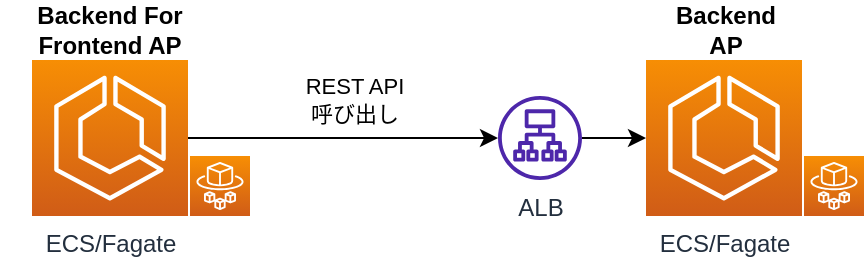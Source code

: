 <mxfile version="20.7.4" type="device" pages="3"><diagram id="Upnnu3l6EXuGTqg0k_t_" name="オンライン"><mxGraphModel dx="1793" dy="710" grid="1" gridSize="10" guides="1" tooltips="1" connect="1" arrows="1" fold="1" page="1" pageScale="1" pageWidth="1169" pageHeight="827" math="0" shadow="0"><root><mxCell id="0"/><mxCell id="1" parent="0"/><mxCell id="3abeWnSzMb-cmvjJP0cv-2" value="ECS/Fagate" style="sketch=0;points=[[0,0,0],[0.25,0,0],[0.5,0,0],[0.75,0,0],[1,0,0],[0,1,0],[0.25,1,0],[0.5,1,0],[0.75,1,0],[1,1,0],[0,0.25,0],[0,0.5,0],[0,0.75,0],[1,0.25,0],[1,0.5,0],[1,0.75,0]];outlineConnect=0;fontColor=#232F3E;gradientColor=#F78E04;gradientDirection=north;fillColor=#D05C17;strokeColor=#ffffff;dashed=0;verticalLabelPosition=bottom;verticalAlign=top;align=center;html=1;fontSize=12;fontStyle=0;aspect=fixed;shape=mxgraph.aws4.resourceIcon;resIcon=mxgraph.aws4.ecs;" vertex="1" parent="1"><mxGeometry x="266" y="140" width="78" height="78" as="geometry"/></mxCell><mxCell id="3abeWnSzMb-cmvjJP0cv-3" value="" style="sketch=0;points=[[0,0,0],[0.25,0,0],[0.5,0,0],[0.75,0,0],[1,0,0],[0,1,0],[0.25,1,0],[0.5,1,0],[0.75,1,0],[1,1,0],[0,0.25,0],[0,0.5,0],[0,0.75,0],[1,0.25,0],[1,0.5,0],[1,0.75,0]];outlineConnect=0;fontColor=#232F3E;gradientColor=#F78E04;gradientDirection=north;fillColor=#D05C17;strokeColor=#ffffff;dashed=0;verticalLabelPosition=bottom;verticalAlign=top;align=center;html=1;fontSize=12;fontStyle=0;aspect=fixed;shape=mxgraph.aws4.resourceIcon;resIcon=mxgraph.aws4.fargate;" vertex="1" parent="1"><mxGeometry x="345" y="188" width="30" height="30" as="geometry"/></mxCell><mxCell id="3abeWnSzMb-cmvjJP0cv-6" value="Backend For Frontend AP" style="text;html=1;strokeColor=none;fillColor=none;align=center;verticalAlign=middle;whiteSpace=wrap;rounded=0;fontStyle=1" vertex="1" parent="1"><mxGeometry x="250" y="110" width="110" height="30" as="geometry"/></mxCell><mxCell id="3abeWnSzMb-cmvjJP0cv-9" value="REST API&lt;br&gt;呼び出し" style="edgeStyle=orthogonalEdgeStyle;rounded=0;orthogonalLoop=1;jettySize=auto;html=1;exitX=1;exitY=0.5;exitDx=0;exitDy=0;exitPerimeter=0;" edge="1" parent="1" source="3abeWnSzMb-cmvjJP0cv-2" target="3abeWnSzMb-cmvjJP0cv-16"><mxGeometry x="0.065" y="19" relative="1" as="geometry"><mxPoint x="340" y="179" as="sourcePoint"/><mxPoint x="537" y="160" as="targetPoint"/><mxPoint as="offset"/></mxGeometry></mxCell><mxCell id="3abeWnSzMb-cmvjJP0cv-13" value="ECS/Fagate" style="sketch=0;points=[[0,0,0],[0.25,0,0],[0.5,0,0],[0.75,0,0],[1,0,0],[0,1,0],[0.25,1,0],[0.5,1,0],[0.75,1,0],[1,1,0],[0,0.25,0],[0,0.5,0],[0,0.75,0],[1,0.25,0],[1,0.5,0],[1,0.75,0]];outlineConnect=0;fontColor=#232F3E;gradientColor=#F78E04;gradientDirection=north;fillColor=#D05C17;strokeColor=#ffffff;dashed=0;verticalLabelPosition=bottom;verticalAlign=top;align=center;html=1;fontSize=12;fontStyle=0;aspect=fixed;shape=mxgraph.aws4.resourceIcon;resIcon=mxgraph.aws4.ecs;" vertex="1" parent="1"><mxGeometry x="573" y="140" width="78" height="78" as="geometry"/></mxCell><mxCell id="3abeWnSzMb-cmvjJP0cv-14" value="" style="sketch=0;points=[[0,0,0],[0.25,0,0],[0.5,0,0],[0.75,0,0],[1,0,0],[0,1,0],[0.25,1,0],[0.5,1,0],[0.75,1,0],[1,1,0],[0,0.25,0],[0,0.5,0],[0,0.75,0],[1,0.25,0],[1,0.5,0],[1,0.75,0]];outlineConnect=0;fontColor=#232F3E;gradientColor=#F78E04;gradientDirection=north;fillColor=#D05C17;strokeColor=#ffffff;dashed=0;verticalLabelPosition=bottom;verticalAlign=top;align=center;html=1;fontSize=12;fontStyle=0;aspect=fixed;shape=mxgraph.aws4.resourceIcon;resIcon=mxgraph.aws4.fargate;" vertex="1" parent="1"><mxGeometry x="652" y="188" width="30" height="30" as="geometry"/></mxCell><mxCell id="3abeWnSzMb-cmvjJP0cv-15" style="edgeStyle=orthogonalEdgeStyle;rounded=0;orthogonalLoop=1;jettySize=auto;html=1;" edge="1" parent="1" source="3abeWnSzMb-cmvjJP0cv-16" target="3abeWnSzMb-cmvjJP0cv-13"><mxGeometry relative="1" as="geometry"/></mxCell><mxCell id="3abeWnSzMb-cmvjJP0cv-16" value="ALB" style="sketch=0;outlineConnect=0;fontColor=#232F3E;gradientColor=none;fillColor=#4D27AA;strokeColor=none;dashed=0;verticalLabelPosition=bottom;verticalAlign=top;align=center;html=1;fontSize=12;fontStyle=0;aspect=fixed;pointerEvents=1;shape=mxgraph.aws4.application_load_balancer;" vertex="1" parent="1"><mxGeometry x="499" y="158" width="42" height="42" as="geometry"/></mxCell><mxCell id="3abeWnSzMb-cmvjJP0cv-17" value="Backend&lt;br&gt;AP" style="text;html=1;strokeColor=none;fillColor=none;align=center;verticalAlign=middle;whiteSpace=wrap;rounded=0;fontStyle=1" vertex="1" parent="1"><mxGeometry x="573" y="110" width="80" height="30" as="geometry"/></mxCell></root></mxGraphModel></diagram><diagram id="YBagCWO0ufwDK_GCTUci" name="ディレード"><mxGraphModel dx="1793" dy="710" grid="1" gridSize="10" guides="1" tooltips="1" connect="1" arrows="1" fold="1" page="1" pageScale="1" pageWidth="1169" pageHeight="827" math="0" shadow="0"><root><mxCell id="0"/><mxCell id="1" parent="0"/><mxCell id="3dkipz32vEMrCIg4I0JN-2" style="edgeStyle=orthogonalEdgeStyle;rounded=0;orthogonalLoop=1;jettySize=auto;html=1;entryX=0;entryY=0.5;entryDx=0;entryDy=0;entryPerimeter=0;" parent="1" source="OvLjqO9V3zsdJxAX8KqS-1" target="1PaK6TdEYs474QWFjseP-1" edge="1"><mxGeometry relative="1" as="geometry"/></mxCell><mxCell id="lZ736B9-7Rqp029wZFZ5-2" style="edgeStyle=orthogonalEdgeStyle;rounded=0;orthogonalLoop=1;jettySize=auto;html=1;entryX=0;entryY=0.5;entryDx=0;entryDy=0;entryPerimeter=0;labelBackgroundColor=default;fontSize=18;fontColor=#FF0000;" parent="1" source="OvLjqO9V3zsdJxAX8KqS-1" target="lZ736B9-7Rqp029wZFZ5-1" edge="1"><mxGeometry relative="1" as="geometry"><Array as="points"><mxPoint x="240" y="426"/></Array></mxGeometry></mxCell><mxCell id="OvLjqO9V3zsdJxAX8KqS-1" value="ECS/Fagate" style="sketch=0;points=[[0,0,0],[0.25,0,0],[0.5,0,0],[0.75,0,0],[1,0,0],[0,1,0],[0.25,1,0],[0.5,1,0],[0.75,1,0],[1,1,0],[0,0.25,0],[0,0.5,0],[0,0.75,0],[1,0.25,0],[1,0.5,0],[1,0.75,0]];outlineConnect=0;fontColor=#232F3E;gradientColor=#F78E04;gradientDirection=north;fillColor=#D05C17;strokeColor=#ffffff;dashed=0;verticalLabelPosition=bottom;verticalAlign=top;align=center;html=1;fontSize=12;fontStyle=0;aspect=fixed;shape=mxgraph.aws4.resourceIcon;resIcon=mxgraph.aws4.ecs;" parent="1" vertex="1"><mxGeometry x="190" y="240" width="78" height="78" as="geometry"/></mxCell><mxCell id="OvLjqO9V3zsdJxAX8KqS-2" value="" style="sketch=0;points=[[0,0,0],[0.25,0,0],[0.5,0,0],[0.75,0,0],[1,0,0],[0,1,0],[0.25,1,0],[0.5,1,0],[0.75,1,0],[1,1,0],[0,0.25,0],[0,0.5,0],[0,0.75,0],[1,0.25,0],[1,0.5,0],[1,0.75,0]];outlineConnect=0;fontColor=#232F3E;gradientColor=#F78E04;gradientDirection=north;fillColor=#D05C17;strokeColor=#ffffff;dashed=0;verticalLabelPosition=bottom;verticalAlign=top;align=center;html=1;fontSize=12;fontStyle=0;aspect=fixed;shape=mxgraph.aws4.resourceIcon;resIcon=mxgraph.aws4.fargate;" parent="1" vertex="1"><mxGeometry x="269" y="288" width="30" height="30" as="geometry"/></mxCell><mxCell id="iemS4YTMs8FaYAW_45uq-3" style="edgeStyle=orthogonalEdgeStyle;rounded=0;orthogonalLoop=1;jettySize=auto;html=1;entryX=0;entryY=0.5;entryDx=0;entryDy=0;entryPerimeter=0;" parent="1" source="1PaK6TdEYs474QWFjseP-1" target="iemS4YTMs8FaYAW_45uq-1" edge="1"><mxGeometry relative="1" as="geometry"/></mxCell><mxCell id="1PaK6TdEYs474QWFjseP-1" value="SQS" style="sketch=0;points=[[0,0,0],[0.25,0,0],[0.5,0,0],[0.75,0,0],[1,0,0],[0,1,0],[0.25,1,0],[0.5,1,0],[0.75,1,0],[1,1,0],[0,0.25,0],[0,0.5,0],[0,0.75,0],[1,0.25,0],[1,0.5,0],[1,0.75,0]];outlineConnect=0;fontColor=#FF0000;gradientColor=#FF4F8B;gradientDirection=north;fillColor=#BC1356;strokeColor=#ffffff;dashed=0;verticalLabelPosition=bottom;verticalAlign=top;align=center;html=1;fontSize=16;fontStyle=0;aspect=fixed;shape=mxgraph.aws4.resourceIcon;resIcon=mxgraph.aws4.sqs;" parent="1" vertex="1"><mxGeometry x="430" y="251" width="56" height="56" as="geometry"/></mxCell><mxCell id="3dkipz32vEMrCIg4I0JN-1" value="Backend For Frontend AP" style="text;html=1;strokeColor=none;fillColor=none;align=center;verticalAlign=middle;whiteSpace=wrap;rounded=0;fontStyle=1" parent="1" vertex="1"><mxGeometry x="174" y="210" width="110" height="30" as="geometry"/></mxCell><mxCell id="1SrNI3jEctr2zKB6X723-1" value="非同期実行依頼&lt;br&gt;メッセージ送信" style="sketch=0;outlineConnect=0;fontColor=#232F3E;gradientColor=none;fillColor=#B0084D;strokeColor=none;dashed=0;verticalLabelPosition=bottom;verticalAlign=top;align=center;html=1;fontSize=12;fontStyle=0;aspect=fixed;pointerEvents=1;shape=mxgraph.aws4.message;" parent="1" vertex="1"><mxGeometry x="350" y="200" width="29.23" height="30" as="geometry"/></mxCell><mxCell id="mT1DUnR1kYkV5EfeevJd-1" value="非同期実行依頼&lt;br&gt;メッセージ受信" style="sketch=0;outlineConnect=0;fontColor=#232F3E;gradientColor=none;fillColor=#B0084D;strokeColor=none;dashed=0;verticalLabelPosition=bottom;verticalAlign=top;align=center;html=1;fontSize=12;fontStyle=0;aspect=fixed;pointerEvents=1;shape=mxgraph.aws4.message;" parent="1" vertex="1"><mxGeometry x="540" y="200" width="29.23" height="30" as="geometry"/></mxCell><mxCell id="SPZqrz42RJKEZR1dgFoO-6" value="REST API&lt;br&gt;呼び出し" style="edgeStyle=orthogonalEdgeStyle;rounded=0;orthogonalLoop=1;jettySize=auto;html=1;exitX=1;exitY=0.5;exitDx=0;exitDy=0;exitPerimeter=0;" parent="1" source="iemS4YTMs8FaYAW_45uq-1" target="SPZqrz42RJKEZR1dgFoO-4" edge="1"><mxGeometry x="0.065" y="19" relative="1" as="geometry"><mxPoint x="708" y="270" as="sourcePoint"/><mxPoint x="900" y="260" as="targetPoint"/><mxPoint as="offset"/></mxGeometry></mxCell><mxCell id="lZ736B9-7Rqp029wZFZ5-3" style="edgeStyle=orthogonalEdgeStyle;rounded=0;orthogonalLoop=1;jettySize=auto;html=1;entryX=1;entryY=0.5;entryDx=0;entryDy=0;entryPerimeter=0;labelBackgroundColor=default;fontSize=18;fontColor=#FF0000;" parent="1" source="iemS4YTMs8FaYAW_45uq-1" target="lZ736B9-7Rqp029wZFZ5-1" edge="1"><mxGeometry relative="1" as="geometry"><Array as="points"><mxPoint x="669" y="426"/></Array></mxGeometry></mxCell><mxCell id="iemS4YTMs8FaYAW_45uq-1" value="ECS/Fagate" style="sketch=0;points=[[0,0,0],[0.25,0,0],[0.5,0,0],[0.75,0,0],[1,0,0],[0,1,0],[0.25,1,0],[0.5,1,0],[0.75,1,0],[1,1,0],[0,0.25,0],[0,0.5,0],[0,0.75,0],[1,0.25,0],[1,0.5,0],[1,0.75,0]];outlineConnect=0;fontColor=#232F3E;gradientColor=#F78E04;gradientDirection=north;fillColor=#D05C17;strokeColor=#ffffff;dashed=0;verticalLabelPosition=bottom;verticalAlign=top;align=center;html=1;fontSize=12;fontStyle=0;aspect=fixed;shape=mxgraph.aws4.resourceIcon;resIcon=mxgraph.aws4.ecs;" parent="1" vertex="1"><mxGeometry x="630" y="240" width="78" height="78" as="geometry"/></mxCell><mxCell id="iemS4YTMs8FaYAW_45uq-2" value="BatchAP&amp;nbsp;" style="text;html=1;strokeColor=none;fillColor=none;align=center;verticalAlign=middle;whiteSpace=wrap;rounded=0;fontStyle=1;fontColor=#FF0000;fontSize=16;" parent="1" vertex="1"><mxGeometry x="618" y="216" width="110" height="30" as="geometry"/></mxCell><mxCell id="iemS4YTMs8FaYAW_45uq-4" value="" style="sketch=0;points=[[0,0,0],[0.25,0,0],[0.5,0,0],[0.75,0,0],[1,0,0],[0,1,0],[0.25,1,0],[0.5,1,0],[0.75,1,0],[1,1,0],[0,0.25,0],[0,0.5,0],[0,0.75,0],[1,0.25,0],[1,0.5,0],[1,0.75,0]];outlineConnect=0;fontColor=#232F3E;gradientColor=#F78E04;gradientDirection=north;fillColor=#D05C17;strokeColor=#ffffff;dashed=0;verticalLabelPosition=bottom;verticalAlign=top;align=center;html=1;fontSize=12;fontStyle=0;aspect=fixed;shape=mxgraph.aws4.resourceIcon;resIcon=mxgraph.aws4.fargate;" parent="1" vertex="1"><mxGeometry x="709" y="288" width="30" height="30" as="geometry"/></mxCell><mxCell id="SPZqrz42RJKEZR1dgFoO-1" value="ECS/Fagate" style="sketch=0;points=[[0,0,0],[0.25,0,0],[0.5,0,0],[0.75,0,0],[1,0,0],[0,1,0],[0.25,1,0],[0.5,1,0],[0.75,1,0],[1,1,0],[0,0.25,0],[0,0.5,0],[0,0.75,0],[1,0.25,0],[1,0.5,0],[1,0.75,0]];outlineConnect=0;fontColor=#232F3E;gradientColor=#F78E04;gradientDirection=north;fillColor=#D05C17;strokeColor=#ffffff;dashed=0;verticalLabelPosition=bottom;verticalAlign=top;align=center;html=1;fontSize=12;fontStyle=0;aspect=fixed;shape=mxgraph.aws4.resourceIcon;resIcon=mxgraph.aws4.ecs;" parent="1" vertex="1"><mxGeometry x="936" y="240" width="78" height="78" as="geometry"/></mxCell><mxCell id="SPZqrz42RJKEZR1dgFoO-2" value="" style="sketch=0;points=[[0,0,0],[0.25,0,0],[0.5,0,0],[0.75,0,0],[1,0,0],[0,1,0],[0.25,1,0],[0.5,1,0],[0.75,1,0],[1,1,0],[0,0.25,0],[0,0.5,0],[0,0.75,0],[1,0.25,0],[1,0.5,0],[1,0.75,0]];outlineConnect=0;fontColor=#232F3E;gradientColor=#F78E04;gradientDirection=north;fillColor=#D05C17;strokeColor=#ffffff;dashed=0;verticalLabelPosition=bottom;verticalAlign=top;align=center;html=1;fontSize=12;fontStyle=0;aspect=fixed;shape=mxgraph.aws4.resourceIcon;resIcon=mxgraph.aws4.fargate;" parent="1" vertex="1"><mxGeometry x="1015" y="288" width="30" height="30" as="geometry"/></mxCell><mxCell id="SPZqrz42RJKEZR1dgFoO-3" style="edgeStyle=orthogonalEdgeStyle;rounded=0;orthogonalLoop=1;jettySize=auto;html=1;" parent="1" source="SPZqrz42RJKEZR1dgFoO-4" target="SPZqrz42RJKEZR1dgFoO-1" edge="1"><mxGeometry relative="1" as="geometry"/></mxCell><mxCell id="SPZqrz42RJKEZR1dgFoO-4" value="ALB" style="sketch=0;outlineConnect=0;fontColor=#232F3E;gradientColor=none;fillColor=#4D27AA;strokeColor=none;dashed=0;verticalLabelPosition=bottom;verticalAlign=top;align=center;html=1;fontSize=12;fontStyle=0;aspect=fixed;pointerEvents=1;shape=mxgraph.aws4.application_load_balancer;" parent="1" vertex="1"><mxGeometry x="862" y="258" width="42" height="42" as="geometry"/></mxCell><mxCell id="SPZqrz42RJKEZR1dgFoO-5" value="Backend&lt;br&gt;AP" style="text;html=1;strokeColor=none;fillColor=none;align=center;verticalAlign=middle;whiteSpace=wrap;rounded=0;fontStyle=1" parent="1" vertex="1"><mxGeometry x="936" y="210" width="80" height="30" as="geometry"/></mxCell><mxCell id="lZ736B9-7Rqp029wZFZ5-1" value="S3" style="sketch=0;points=[[0,0,0],[0.25,0,0],[0.5,0,0],[0.75,0,0],[1,0,0],[0,1,0],[0.25,1,0],[0.5,1,0],[0.75,1,0],[1,1,0],[0,0.25,0],[0,0.5,0],[0,0.75,0],[1,0.25,0],[1,0.5,0],[1,0.75,0]];outlineConnect=0;fontColor=#232F3E;gradientColor=#60A337;gradientDirection=north;fillColor=#277116;strokeColor=#ffffff;dashed=0;verticalLabelPosition=bottom;verticalAlign=top;align=center;html=1;fontSize=12;fontStyle=0;aspect=fixed;shape=mxgraph.aws4.resourceIcon;resIcon=mxgraph.aws4.s3;" parent="1" vertex="1"><mxGeometry x="435" y="400" width="51" height="51" as="geometry"/></mxCell><mxCell id="lZ736B9-7Rqp029wZFZ5-4" value="ファイル授受" style="sketch=0;outlineConnect=0;fontColor=#232F3E;gradientColor=none;fillColor=#232F3D;strokeColor=none;dashed=0;verticalLabelPosition=bottom;verticalAlign=top;align=center;html=1;fontSize=12;fontStyle=0;aspect=fixed;pointerEvents=1;shape=mxgraph.aws4.documents2;" parent="1" vertex="1"><mxGeometry x="500" y="440" width="29.21" height="34" as="geometry"/></mxCell></root></mxGraphModel></diagram><diagram id="Ht1M8jgEwFfnCIfOTk4-" name="構成"><mxGraphModel dx="1793" dy="710" grid="1" gridSize="10" guides="1" tooltips="1" connect="1" arrows="1" fold="1" page="1" pageScale="1" pageWidth="1169" pageHeight="827" math="0" shadow="0"><root><mxCell id="0"/><mxCell id="1" parent="0"/><mxCell id="GkKB_Pt7ogExMrjGRy1k-1" value="AWS Cloud" style="points=[[0,0],[0.25,0],[0.5,0],[0.75,0],[1,0],[1,0.25],[1,0.5],[1,0.75],[1,1],[0.75,1],[0.5,1],[0.25,1],[0,1],[0,0.75],[0,0.5],[0,0.25]];outlineConnect=0;gradientColor=none;html=1;whiteSpace=wrap;fontSize=12;fontStyle=1;container=1;pointerEvents=0;collapsible=0;recursiveResize=0;shape=mxgraph.aws4.group;grIcon=mxgraph.aws4.group_aws_cloud_alt;strokeColor=#232F3E;fillColor=none;verticalAlign=top;align=left;spacingLeft=30;fontColor=#232F3E;dashed=0;" parent="1" vertex="1"><mxGeometry x="226" y="55" width="874" height="715" as="geometry"/></mxCell><mxCell id="GkKB_Pt7ogExMrjGRy1k-2" value="TokyoRegion" style="points=[[0,0],[0.25,0],[0.5,0],[0.75,0],[1,0],[1,0.25],[1,0.5],[1,0.75],[1,1],[0.75,1],[0.5,1],[0.25,1],[0,1],[0,0.75],[0,0.5],[0,0.25]];outlineConnect=0;gradientColor=none;html=1;whiteSpace=wrap;fontSize=12;fontStyle=0;container=1;pointerEvents=0;collapsible=0;recursiveResize=0;shape=mxgraph.aws4.group;grIcon=mxgraph.aws4.group_region;strokeColor=#147EBA;fillColor=none;verticalAlign=top;align=left;spacingLeft=30;fontColor=#147EBA;dashed=1;" parent="GkKB_Pt7ogExMrjGRy1k-1" vertex="1"><mxGeometry x="30" y="40" width="800" height="650" as="geometry"/></mxCell><mxCell id="GkKB_Pt7ogExMrjGRy1k-8" value="VPC" style="points=[[0,0],[0.25,0],[0.5,0],[0.75,0],[1,0],[1,0.25],[1,0.5],[1,0.75],[1,1],[0.75,1],[0.5,1],[0.25,1],[0,1],[0,0.75],[0,0.5],[0,0.25]];outlineConnect=0;gradientColor=none;html=1;whiteSpace=wrap;fontSize=12;fontStyle=0;container=1;pointerEvents=0;collapsible=0;recursiveResize=0;shape=mxgraph.aws4.group;grIcon=mxgraph.aws4.group_vpc;strokeColor=#248814;fillColor=none;verticalAlign=top;align=left;spacingLeft=30;fontColor=#AAB7B8;dashed=0;" parent="GkKB_Pt7ogExMrjGRy1k-2" vertex="1"><mxGeometry x="40" y="35" width="610" height="585" as="geometry"/></mxCell><mxCell id="VkpLmHjvNN6Cq2wNBLx4-1" value="Private subnet" style="points=[[0,0],[0.25,0],[0.5,0],[0.75,0],[1,0],[1,0.25],[1,0.5],[1,0.75],[1,1],[0.75,1],[0.5,1],[0.25,1],[0,1],[0,0.75],[0,0.5],[0,0.25]];outlineConnect=0;gradientColor=none;html=1;whiteSpace=wrap;fontSize=12;fontStyle=0;container=1;pointerEvents=0;collapsible=0;recursiveResize=0;shape=mxgraph.aws4.group;grIcon=mxgraph.aws4.group_security_group;grStroke=0;strokeColor=#147EBA;fillColor=#E6F2F8;verticalAlign=top;align=left;spacingLeft=30;fontColor=#147EBA;dashed=0;" parent="GkKB_Pt7ogExMrjGRy1k-8" vertex="1"><mxGeometry x="30" y="490" width="564.92" height="70" as="geometry"/></mxCell><mxCell id="VkpLmHjvNN6Cq2wNBLx4-2" value="Aurora&lt;br&gt;for PostgreSQL" style="sketch=0;points=[[0,0,0],[0.25,0,0],[0.5,0,0],[0.75,0,0],[1,0,0],[0,1,0],[0.25,1,0],[0.5,1,0],[0.75,1,0],[1,1,0],[0,0.25,0],[0,0.5,0],[0,0.75,0],[1,0.25,0],[1,0.5,0],[1,0.75,0]];outlineConnect=0;fontColor=#232F3E;gradientColor=#4D72F3;gradientDirection=north;fillColor=#3334B9;strokeColor=#ffffff;dashed=0;verticalLabelPosition=bottom;verticalAlign=top;align=center;html=1;fontSize=12;fontStyle=0;aspect=fixed;shape=mxgraph.aws4.resourceIcon;resIcon=mxgraph.aws4.aurora;" parent="VkpLmHjvNN6Cq2wNBLx4-1" vertex="1"><mxGeometry x="509.0" y="15" width="40" height="40" as="geometry"/></mxCell><mxCell id="GkKB_Pt7ogExMrjGRy1k-10" value="Private subnet" style="points=[[0,0],[0.25,0],[0.5,0],[0.75,0],[1,0],[1,0.25],[1,0.5],[1,0.75],[1,1],[0.75,1],[0.5,1],[0.25,1],[0,1],[0,0.75],[0,0.5],[0,0.25]];outlineConnect=0;gradientColor=none;html=1;whiteSpace=wrap;fontSize=12;fontStyle=0;container=1;pointerEvents=0;collapsible=0;recursiveResize=0;shape=mxgraph.aws4.group;grIcon=mxgraph.aws4.group_security_group;grStroke=0;strokeColor=#147EBA;fillColor=#E6F2F8;verticalAlign=top;align=left;spacingLeft=30;fontColor=#147EBA;dashed=0;" parent="GkKB_Pt7ogExMrjGRy1k-8" vertex="1"><mxGeometry x="30" y="23" width="564.92" height="447" as="geometry"/></mxCell><mxCell id="GkKB_Pt7ogExMrjGRy1k-27" value="REST API&lt;br&gt;呼び出し" style="edgeStyle=orthogonalEdgeStyle;rounded=0;orthogonalLoop=1;jettySize=auto;html=1;labelBackgroundColor=none;exitX=1;exitY=0.25;exitDx=0;exitDy=0;exitPerimeter=0;" parent="GkKB_Pt7ogExMrjGRy1k-10" source="GkKB_Pt7ogExMrjGRy1k-19" target="GkKB_Pt7ogExMrjGRy1k-25" edge="1"><mxGeometry x="0.544" y="15" relative="1" as="geometry"><mxPoint as="offset"/></mxGeometry></mxCell><mxCell id="4vrWutWj02nbuecYFo1L-9" style="edgeStyle=orthogonalEdgeStyle;rounded=0;orthogonalLoop=1;jettySize=auto;html=1;labelBackgroundColor=default;fontSize=11;fontColor=#000000;endArrow=classic;endFill=1;exitX=0.75;exitY=1;exitDx=0;exitDy=0;exitPerimeter=0;dashed=1;" parent="GkKB_Pt7ogExMrjGRy1k-10" source="GkKB_Pt7ogExMrjGRy1k-19" target="4vrWutWj02nbuecYFo1L-4" edge="1"><mxGeometry relative="1" as="geometry"><Array as="points"><mxPoint x="79" y="157"/></Array></mxGeometry></mxCell><mxCell id="GkKB_Pt7ogExMrjGRy1k-19" value="ECS/Fagate" style="sketch=0;points=[[0,0,0],[0.25,0,0],[0.5,0,0],[0.75,0,0],[1,0,0],[0,1,0],[0.25,1,0],[0.5,1,0],[0.75,1,0],[1,1,0],[0,0.25,0],[0,0.5,0],[0,0.75,0],[1,0.25,0],[1,0.5,0],[1,0.75,0]];outlineConnect=0;fontColor=#232F3E;gradientColor=#F78E04;gradientDirection=north;fillColor=#D05C17;strokeColor=#ffffff;dashed=0;verticalLabelPosition=bottom;verticalAlign=top;align=center;html=1;fontSize=12;fontStyle=0;aspect=fixed;shape=mxgraph.aws4.resourceIcon;resIcon=mxgraph.aws4.ecs;" parent="GkKB_Pt7ogExMrjGRy1k-10" vertex="1"><mxGeometry x="20" y="66" width="78" height="78" as="geometry"/></mxCell><mxCell id="GkKB_Pt7ogExMrjGRy1k-20" value="" style="sketch=0;points=[[0,0,0],[0.25,0,0],[0.5,0,0],[0.75,0,0],[1,0,0],[0,1,0],[0.25,1,0],[0.5,1,0],[0.75,1,0],[1,1,0],[0,0.25,0],[0,0.5,0],[0,0.75,0],[1,0.25,0],[1,0.5,0],[1,0.75,0]];outlineConnect=0;fontColor=#232F3E;gradientColor=#F78E04;gradientDirection=north;fillColor=#D05C17;strokeColor=#ffffff;dashed=0;verticalLabelPosition=bottom;verticalAlign=top;align=center;html=1;fontSize=12;fontStyle=0;aspect=fixed;shape=mxgraph.aws4.resourceIcon;resIcon=mxgraph.aws4.fargate;" parent="GkKB_Pt7ogExMrjGRy1k-10" vertex="1"><mxGeometry x="99" y="114" width="30" height="30" as="geometry"/></mxCell><mxCell id="GkKB_Pt7ogExMrjGRy1k-22" value="Backend For Frontend AP" style="text;html=1;strokeColor=none;fillColor=none;align=center;verticalAlign=middle;whiteSpace=wrap;rounded=0;fontStyle=1" parent="GkKB_Pt7ogExMrjGRy1k-10" vertex="1"><mxGeometry x="4" y="36" width="110" height="30" as="geometry"/></mxCell><mxCell id="GkKB_Pt7ogExMrjGRy1k-23" value="ECS/Fagate" style="sketch=0;points=[[0,0,0],[0.25,0,0],[0.5,0,0],[0.75,0,0],[1,0,0],[0,1,0],[0.25,1,0],[0.5,1,0],[0.75,1,0],[1,1,0],[0,0.25,0],[0,0.5,0],[0,0.75,0],[1,0.25,0],[1,0.5,0],[1,0.75,0]];outlineConnect=0;fontColor=#232F3E;gradientColor=#F78E04;gradientDirection=north;fillColor=#D05C17;strokeColor=#ffffff;dashed=0;verticalLabelPosition=bottom;verticalAlign=top;align=center;html=1;fontSize=12;fontStyle=0;aspect=fixed;shape=mxgraph.aws4.resourceIcon;resIcon=mxgraph.aws4.ecs;" parent="GkKB_Pt7ogExMrjGRy1k-10" vertex="1"><mxGeometry x="333" y="47" width="78" height="78" as="geometry"/></mxCell><mxCell id="GkKB_Pt7ogExMrjGRy1k-24" value="" style="sketch=0;points=[[0,0,0],[0.25,0,0],[0.5,0,0],[0.75,0,0],[1,0,0],[0,1,0],[0.25,1,0],[0.5,1,0],[0.75,1,0],[1,1,0],[0,0.25,0],[0,0.5,0],[0,0.75,0],[1,0.25,0],[1,0.5,0],[1,0.75,0]];outlineConnect=0;fontColor=#232F3E;gradientColor=#F78E04;gradientDirection=north;fillColor=#D05C17;strokeColor=#ffffff;dashed=0;verticalLabelPosition=bottom;verticalAlign=top;align=center;html=1;fontSize=12;fontStyle=0;aspect=fixed;shape=mxgraph.aws4.resourceIcon;resIcon=mxgraph.aws4.fargate;" parent="GkKB_Pt7ogExMrjGRy1k-10" vertex="1"><mxGeometry x="412" y="95" width="30" height="30" as="geometry"/></mxCell><mxCell id="GkKB_Pt7ogExMrjGRy1k-28" style="edgeStyle=orthogonalEdgeStyle;rounded=0;orthogonalLoop=1;jettySize=auto;html=1;" parent="GkKB_Pt7ogExMrjGRy1k-10" source="GkKB_Pt7ogExMrjGRy1k-25" target="GkKB_Pt7ogExMrjGRy1k-23" edge="1"><mxGeometry relative="1" as="geometry"/></mxCell><mxCell id="GkKB_Pt7ogExMrjGRy1k-25" value="ALB" style="sketch=0;outlineConnect=0;fontColor=#232F3E;gradientColor=none;fillColor=#4D27AA;strokeColor=none;dashed=0;verticalLabelPosition=bottom;verticalAlign=top;align=center;html=1;fontSize=12;fontStyle=0;aspect=fixed;pointerEvents=1;shape=mxgraph.aws4.application_load_balancer;" parent="GkKB_Pt7ogExMrjGRy1k-10" vertex="1"><mxGeometry x="259" y="65" width="42" height="42" as="geometry"/></mxCell><mxCell id="GkKB_Pt7ogExMrjGRy1k-29" value="Backend&lt;br&gt;AP" style="text;html=1;strokeColor=none;fillColor=none;align=center;verticalAlign=middle;whiteSpace=wrap;rounded=0;fontStyle=1" parent="GkKB_Pt7ogExMrjGRy1k-10" vertex="1"><mxGeometry x="333" y="17" width="80" height="30" as="geometry"/></mxCell><mxCell id="eMpBrMzhWlLFWcRLPJGg-1" style="edgeStyle=orthogonalEdgeStyle;rounded=0;orthogonalLoop=1;jettySize=auto;html=1;exitX=1;exitY=0.25;exitDx=0;exitDy=0;exitPerimeter=0;" parent="GkKB_Pt7ogExMrjGRy1k-10" source="MKms6970y0CiX93gKEDL-3" target="GkKB_Pt7ogExMrjGRy1k-25" edge="1"><mxGeometry relative="1" as="geometry"><Array as="points"><mxPoint x="151" y="347"/><mxPoint x="204" y="347"/><mxPoint x="204" y="97"/></Array></mxGeometry></mxCell><mxCell id="4vrWutWj02nbuecYFo1L-7" style="edgeStyle=orthogonalEdgeStyle;rounded=0;orthogonalLoop=1;jettySize=auto;html=1;labelBackgroundColor=default;fontSize=11;fontColor=#000000;dashed=1;" parent="GkKB_Pt7ogExMrjGRy1k-10" source="MKms6970y0CiX93gKEDL-3" target="4vrWutWj02nbuecYFo1L-4" edge="1"><mxGeometry relative="1" as="geometry"><Array as="points"><mxPoint x="294" y="369"/><mxPoint x="294" y="177"/></Array></mxGeometry></mxCell><mxCell id="MKms6970y0CiX93gKEDL-3" value="ECS/Fagate" style="sketch=0;points=[[0,0,0],[0.25,0,0],[0.5,0,0],[0.75,0,0],[1,0,0],[0,1,0],[0.25,1,0],[0.5,1,0],[0.75,1,0],[1,1,0],[0,0.25,0],[0,0.5,0],[0,0.75,0],[1,0.25,0],[1,0.5,0],[1,0.75,0]];outlineConnect=0;fontColor=#232F3E;gradientColor=#F78E04;gradientDirection=north;fillColor=#D05C17;strokeColor=#ffffff;dashed=0;verticalLabelPosition=bottom;verticalAlign=top;align=center;html=1;fontSize=12;fontStyle=0;aspect=fixed;shape=mxgraph.aws4.resourceIcon;resIcon=mxgraph.aws4.ecs;" parent="GkKB_Pt7ogExMrjGRy1k-10" vertex="1"><mxGeometry x="73" y="330" width="78" height="78" as="geometry"/></mxCell><mxCell id="MKms6970y0CiX93gKEDL-7" value="BatchAP&amp;nbsp;" style="text;html=1;strokeColor=none;fillColor=none;align=center;verticalAlign=middle;whiteSpace=wrap;rounded=0;fontStyle=1;fontColor=#FF0000;fontSize=14;" parent="GkKB_Pt7ogExMrjGRy1k-10" vertex="1"><mxGeometry x="59" y="304" width="110" height="30" as="geometry"/></mxCell><mxCell id="s-szmnRJnSOtzhU63R_K-3" value="" style="sketch=0;points=[[0,0,0],[0.25,0,0],[0.5,0,0],[0.75,0,0],[1,0,0],[0,1,0],[0.25,1,0],[0.5,1,0],[0.75,1,0],[1,1,0],[0,0.25,0],[0,0.5,0],[0,0.75,0],[1,0.25,0],[1,0.5,0],[1,0.75,0]];outlineConnect=0;fontColor=#232F3E;gradientColor=#F78E04;gradientDirection=north;fillColor=#D05C17;strokeColor=#ffffff;dashed=0;verticalLabelPosition=bottom;verticalAlign=top;align=center;html=1;fontSize=12;fontStyle=0;aspect=fixed;shape=mxgraph.aws4.resourceIcon;resIcon=mxgraph.aws4.fargate;" parent="GkKB_Pt7ogExMrjGRy1k-10" vertex="1"><mxGeometry x="152" y="378" width="30" height="30" as="geometry"/></mxCell><mxCell id="eMpBrMzhWlLFWcRLPJGg-4" value="VPC&lt;br&gt;Endpoint" style="sketch=0;outlineConnect=0;fontColor=#232F3E;gradientColor=none;fillColor=#4D27AA;strokeColor=none;dashed=0;verticalLabelPosition=bottom;verticalAlign=top;align=center;html=1;fontSize=12;fontStyle=0;aspect=fixed;pointerEvents=1;shape=mxgraph.aws4.endpoints;" parent="GkKB_Pt7ogExMrjGRy1k-10" vertex="1"><mxGeometry x="459" y="261" width="40" height="40" as="geometry"/></mxCell><mxCell id="eMpBrMzhWlLFWcRLPJGg-5" value="" style="edgeStyle=orthogonalEdgeStyle;rounded=0;orthogonalLoop=1;jettySize=auto;html=1;exitX=0.5;exitY=1;exitDx=0;exitDy=0;exitPerimeter=0;entryX=0;entryY=0.25;entryDx=0;entryDy=0;entryPerimeter=0;dashed=1;dashPattern=1 1;labelBackgroundColor=none;endArrow=classic;endFill=1;" parent="GkKB_Pt7ogExMrjGRy1k-10" source="GkKB_Pt7ogExMrjGRy1k-19" target="eMpBrMzhWlLFWcRLPJGg-4" edge="1"><mxGeometry relative="1" as="geometry"><mxPoint x="315" y="239.0" as="sourcePoint"/><mxPoint x="874" y="323" as="targetPoint"/></mxGeometry></mxCell><mxCell id="eMpBrMzhWlLFWcRLPJGg-6" value="" style="edgeStyle=orthogonalEdgeStyle;rounded=0;orthogonalLoop=1;jettySize=auto;html=1;exitX=0.75;exitY=0;exitDx=0;exitDy=0;dashed=1;dashPattern=1 1;labelBackgroundColor=none;endArrow=classic;exitPerimeter=0;endFill=1;" parent="GkKB_Pt7ogExMrjGRy1k-10" source="MKms6970y0CiX93gKEDL-3" target="eMpBrMzhWlLFWcRLPJGg-4" edge="1"><mxGeometry relative="1" as="geometry"><mxPoint x="385" y="364.0" as="sourcePoint"/><mxPoint x="780" y="434.5" as="targetPoint"/><Array as="points"><mxPoint x="114" y="330"/><mxPoint x="114" y="294"/></Array></mxGeometry></mxCell><mxCell id="4vrWutWj02nbuecYFo1L-4" value="VPC&lt;br&gt;Endpoint" style="sketch=0;outlineConnect=0;fontColor=#232F3E;gradientColor=none;fillColor=#4D27AA;strokeColor=none;dashed=0;verticalLabelPosition=bottom;verticalAlign=top;align=center;html=1;fontSize=12;fontStyle=0;aspect=fixed;pointerEvents=1;shape=mxgraph.aws4.endpoints;" parent="GkKB_Pt7ogExMrjGRy1k-10" vertex="1"><mxGeometry x="459" y="148.5" width="40" height="40" as="geometry"/></mxCell><mxCell id="eMpBrMzhWlLFWcRLPJGg-3" style="edgeStyle=orthogonalEdgeStyle;rounded=0;orthogonalLoop=1;jettySize=auto;html=1;entryX=0;entryY=0.5;entryDx=0;entryDy=0;entryPerimeter=0;exitX=0.5;exitY=1;exitDx=0;exitDy=0;exitPerimeter=0;" parent="GkKB_Pt7ogExMrjGRy1k-8" source="GkKB_Pt7ogExMrjGRy1k-23" target="VkpLmHjvNN6Cq2wNBLx4-2" edge="1"><mxGeometry relative="1" as="geometry"/></mxCell><mxCell id="MKms6970y0CiX93gKEDL-11" style="edgeStyle=orthogonalEdgeStyle;rounded=0;orthogonalLoop=1;jettySize=auto;html=1;entryX=0;entryY=0.5;entryDx=0;entryDy=0;entryPerimeter=0;" parent="GkKB_Pt7ogExMrjGRy1k-8" source="MKms6970y0CiX93gKEDL-3" target="VkpLmHjvNN6Cq2wNBLx4-2" edge="1"><mxGeometry relative="1" as="geometry"><Array as="points"><mxPoint x="144" y="525"/></Array></mxGeometry></mxCell><mxCell id="VkpLmHjvNN6Cq2wNBLx4-3" value="DBアクセス" style="edgeStyle=orthogonalEdgeStyle;rounded=0;orthogonalLoop=1;jettySize=auto;html=1;exitX=0.25;exitY=1;exitDx=0;exitDy=0;exitPerimeter=0;entryX=0;entryY=0.5;entryDx=0;entryDy=0;entryPerimeter=0;labelBackgroundColor=none;" parent="GkKB_Pt7ogExMrjGRy1k-8" source="GkKB_Pt7ogExMrjGRy1k-19" target="VkpLmHjvNN6Cq2wNBLx4-2" edge="1"><mxGeometry x="0.863" y="15" relative="1" as="geometry"><mxPoint as="offset"/></mxGeometry></mxCell><mxCell id="MKms6970y0CiX93gKEDL-1" value="SQS" style="sketch=0;points=[[0,0,0],[0.25,0,0],[0.5,0,0],[0.75,0,0],[1,0,0],[0,1,0],[0.25,1,0],[0.5,1,0],[0.75,1,0],[1,1,0],[0,0.25,0],[0,0.5,0],[0,0.75,0],[1,0.25,0],[1,0.5,0],[1,0.75,0]];outlineConnect=0;fontColor=#FF0000;gradientColor=#FF4F8B;gradientDirection=north;fillColor=#BC1356;strokeColor=#ffffff;dashed=0;verticalLabelPosition=bottom;verticalAlign=top;align=center;html=1;fontSize=18;fontStyle=0;aspect=fixed;shape=mxgraph.aws4.resourceIcon;resIcon=mxgraph.aws4.sqs;" parent="GkKB_Pt7ogExMrjGRy1k-2" vertex="1"><mxGeometry x="697" y="295" width="79" height="79" as="geometry"/></mxCell><mxCell id="MKms6970y0CiX93gKEDL-2" value="メッセージ送信" style="edgeStyle=orthogonalEdgeStyle;rounded=0;orthogonalLoop=1;jettySize=auto;html=1;dashed=1;dashPattern=1 1;labelBackgroundColor=default;startArrow=none;entryX=0;entryY=0.5;entryDx=0;entryDy=0;entryPerimeter=0;" parent="GkKB_Pt7ogExMrjGRy1k-2" source="eMpBrMzhWlLFWcRLPJGg-4" target="MKms6970y0CiX93gKEDL-1" edge="1"><mxGeometry relative="1" as="geometry"><mxPoint x="704" y="335" as="targetPoint"/><Array as="points"><mxPoint x="634" y="335"/><mxPoint x="634" y="335"/></Array></mxGeometry></mxCell><mxCell id="MKms6970y0CiX93gKEDL-9" value="メッセージ受信" style="edgeStyle=orthogonalEdgeStyle;rounded=0;orthogonalLoop=1;jettySize=auto;html=1;dashed=1;dashPattern=1 1;entryX=0;entryY=0.75;entryDx=0;entryDy=0;entryPerimeter=0;" parent="GkKB_Pt7ogExMrjGRy1k-2" source="eMpBrMzhWlLFWcRLPJGg-4" target="MKms6970y0CiX93gKEDL-1" edge="1"><mxGeometry relative="1" as="geometry"><Array as="points"><mxPoint x="614" y="354"/><mxPoint x="614" y="354"/></Array></mxGeometry></mxCell><mxCell id="4vrWutWj02nbuecYFo1L-1" value="S3" style="sketch=0;points=[[0,0,0],[0.25,0,0],[0.5,0,0],[0.75,0,0],[1,0,0],[0,1,0],[0.25,1,0],[0.5,1,0],[0.75,1,0],[1,1,0],[0,0.25,0],[0,0.5,0],[0,0.75,0],[1,0.25,0],[1,0.5,0],[1,0.75,0]];outlineConnect=0;fontColor=#232F3E;gradientColor=#60A337;gradientDirection=north;fillColor=#277116;strokeColor=#ffffff;dashed=0;verticalLabelPosition=bottom;verticalAlign=top;align=center;html=1;fontSize=12;fontStyle=0;aspect=fixed;shape=mxgraph.aws4.resourceIcon;resIcon=mxgraph.aws4.s3;" parent="GkKB_Pt7ogExMrjGRy1k-2" vertex="1"><mxGeometry x="714" y="201" width="51" height="51" as="geometry"/></mxCell><mxCell id="4vrWutWj02nbuecYFo1L-5" value="&lt;font color=&quot;#000000&quot;&gt;ファイルアップロード&lt;/font&gt;" style="edgeStyle=orthogonalEdgeStyle;rounded=0;orthogonalLoop=1;jettySize=auto;html=1;labelBackgroundColor=default;fontSize=11;fontColor=#FF0000;entryX=0;entryY=0.25;entryDx=0;entryDy=0;entryPerimeter=0;" parent="GkKB_Pt7ogExMrjGRy1k-2" source="4vrWutWj02nbuecYFo1L-4" target="4vrWutWj02nbuecYFo1L-1" edge="1"><mxGeometry relative="1" as="geometry"><Array as="points"><mxPoint x="641" y="215"/><mxPoint x="641" y="214"/></Array></mxGeometry></mxCell><mxCell id="4vrWutWj02nbuecYFo1L-6" value="ファイルダウンロード" style="edgeStyle=orthogonalEdgeStyle;rounded=0;orthogonalLoop=1;jettySize=auto;html=1;entryX=0;entryY=0.75;entryDx=0;entryDy=0;entryPerimeter=0;labelBackgroundColor=default;fontSize=11;fontColor=#000000;" parent="GkKB_Pt7ogExMrjGRy1k-2" edge="1"><mxGeometry relative="1" as="geometry"><mxPoint x="569" y="235.784" as="sourcePoint"/><mxPoint x="714" y="235.0" as="targetPoint"/><Array as="points"><mxPoint x="639" y="235.75"/><mxPoint x="639" y="235.75"/></Array></mxGeometry></mxCell></root></mxGraphModel></diagram></mxfile>